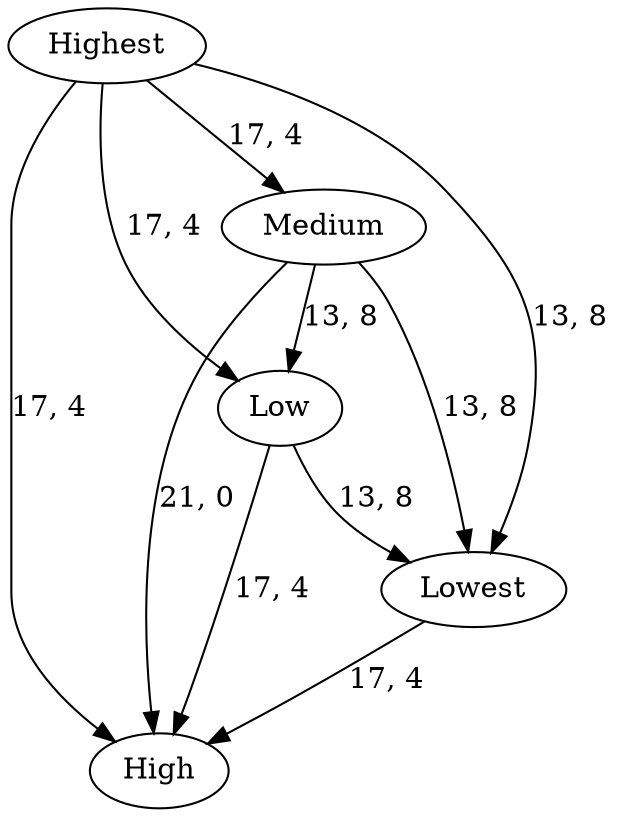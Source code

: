 digraph {
	Highest
	High
	Medium
	Low
	Lowest
	Highest -> High [label="17, 4" weight=17]
	Highest -> Medium [label="17, 4" weight=17]
	Highest -> Low [label="17, 4" weight=17]
	Highest -> Lowest [label="13, 8" weight=13]
	Medium -> High [label="21, 0" weight=21]
	Low -> High [label="17, 4" weight=17]
	Lowest -> High [label="17, 4" weight=17]
	Medium -> Low [label="13, 8" weight=13]
	Medium -> Lowest [label="13, 8" weight=13]
	Low -> Lowest [label="13, 8" weight=13]
}
